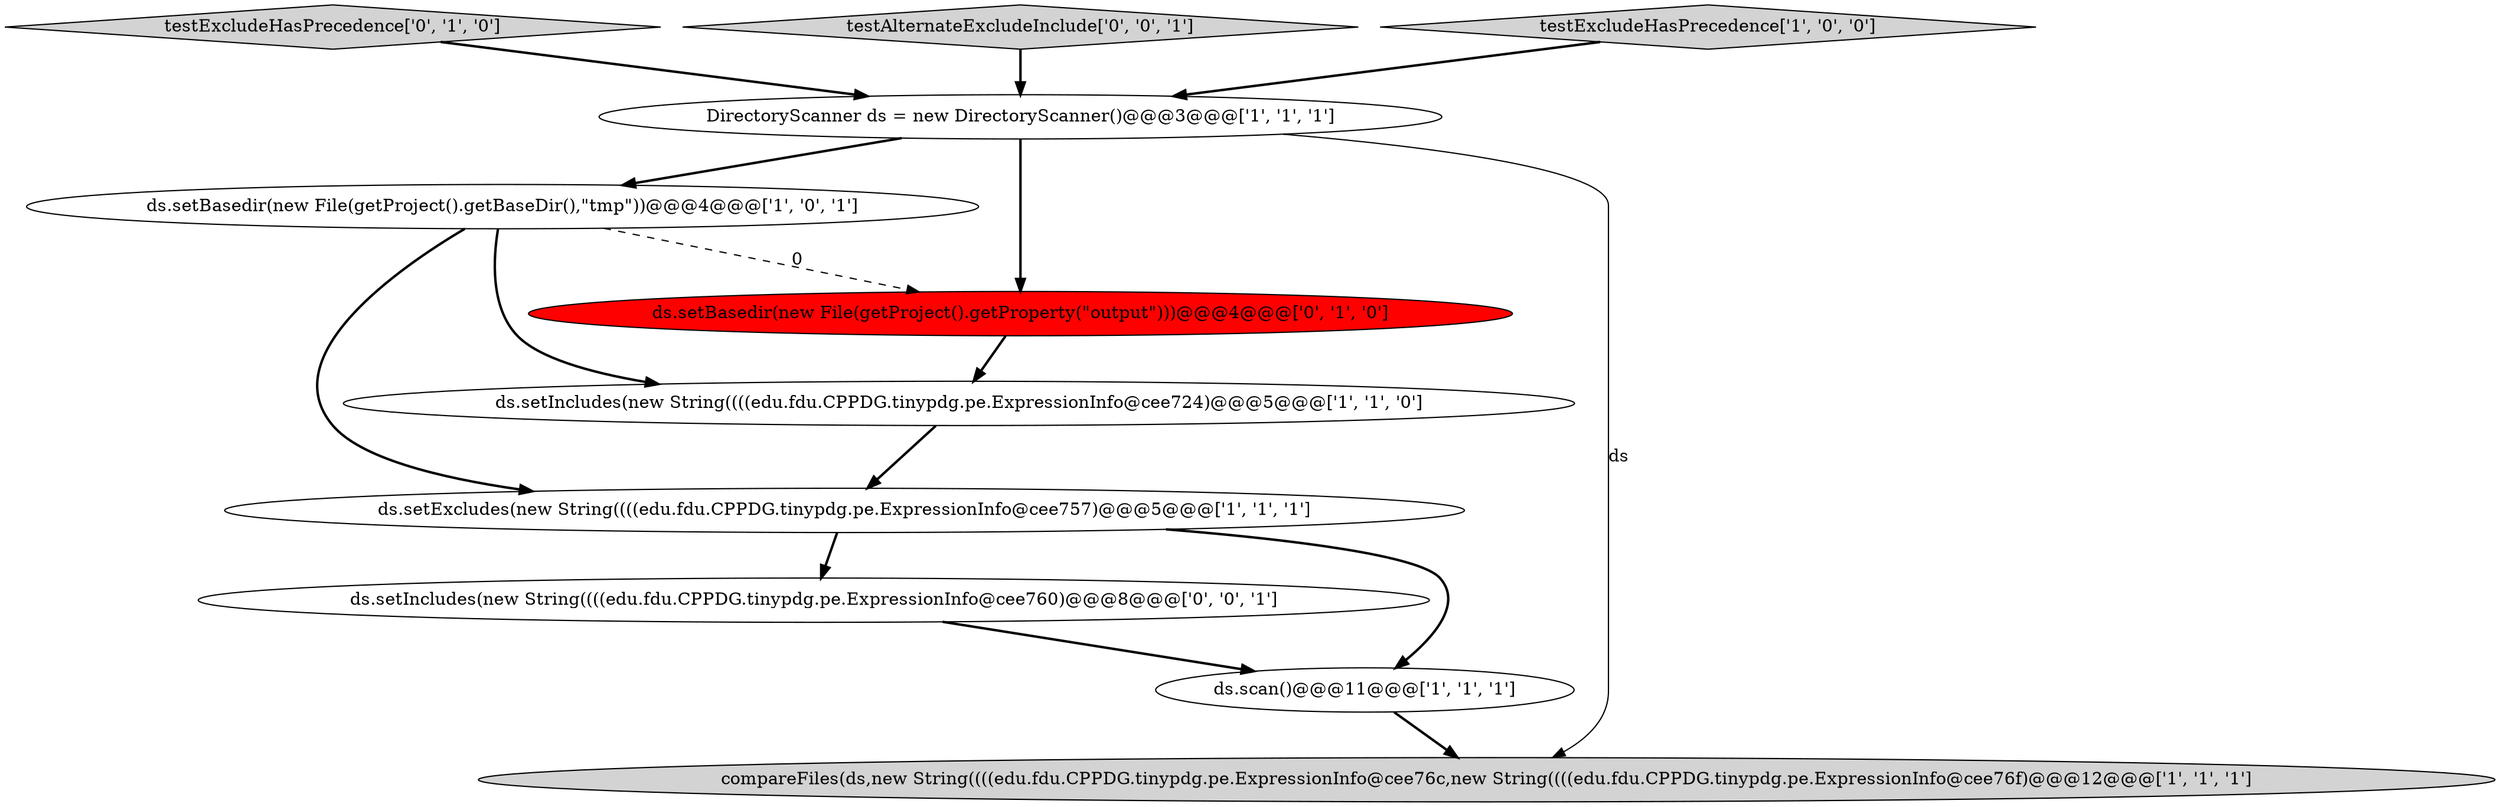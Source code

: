 digraph {
0 [style = filled, label = "ds.setBasedir(new File(getProject().getBaseDir(),\"tmp\"))@@@4@@@['1', '0', '1']", fillcolor = white, shape = ellipse image = "AAA0AAABBB1BBB"];
7 [style = filled, label = "ds.setBasedir(new File(getProject().getProperty(\"output\")))@@@4@@@['0', '1', '0']", fillcolor = red, shape = ellipse image = "AAA1AAABBB2BBB"];
8 [style = filled, label = "testExcludeHasPrecedence['0', '1', '0']", fillcolor = lightgray, shape = diamond image = "AAA0AAABBB2BBB"];
10 [style = filled, label = "testAlternateExcludeInclude['0', '0', '1']", fillcolor = lightgray, shape = diamond image = "AAA0AAABBB3BBB"];
5 [style = filled, label = "DirectoryScanner ds = new DirectoryScanner()@@@3@@@['1', '1', '1']", fillcolor = white, shape = ellipse image = "AAA0AAABBB1BBB"];
9 [style = filled, label = "ds.setIncludes(new String((((edu.fdu.CPPDG.tinypdg.pe.ExpressionInfo@cee760)@@@8@@@['0', '0', '1']", fillcolor = white, shape = ellipse image = "AAA0AAABBB3BBB"];
3 [style = filled, label = "ds.setExcludes(new String((((edu.fdu.CPPDG.tinypdg.pe.ExpressionInfo@cee757)@@@5@@@['1', '1', '1']", fillcolor = white, shape = ellipse image = "AAA0AAABBB1BBB"];
6 [style = filled, label = "ds.scan()@@@11@@@['1', '1', '1']", fillcolor = white, shape = ellipse image = "AAA0AAABBB1BBB"];
1 [style = filled, label = "compareFiles(ds,new String((((edu.fdu.CPPDG.tinypdg.pe.ExpressionInfo@cee76c,new String((((edu.fdu.CPPDG.tinypdg.pe.ExpressionInfo@cee76f)@@@12@@@['1', '1', '1']", fillcolor = lightgray, shape = ellipse image = "AAA0AAABBB1BBB"];
2 [style = filled, label = "ds.setIncludes(new String((((edu.fdu.CPPDG.tinypdg.pe.ExpressionInfo@cee724)@@@5@@@['1', '1', '0']", fillcolor = white, shape = ellipse image = "AAA0AAABBB1BBB"];
4 [style = filled, label = "testExcludeHasPrecedence['1', '0', '0']", fillcolor = lightgray, shape = diamond image = "AAA0AAABBB1BBB"];
0->3 [style = bold, label=""];
3->9 [style = bold, label=""];
6->1 [style = bold, label=""];
5->7 [style = bold, label=""];
3->6 [style = bold, label=""];
5->1 [style = solid, label="ds"];
10->5 [style = bold, label=""];
8->5 [style = bold, label=""];
5->0 [style = bold, label=""];
0->7 [style = dashed, label="0"];
4->5 [style = bold, label=""];
7->2 [style = bold, label=""];
2->3 [style = bold, label=""];
9->6 [style = bold, label=""];
0->2 [style = bold, label=""];
}
